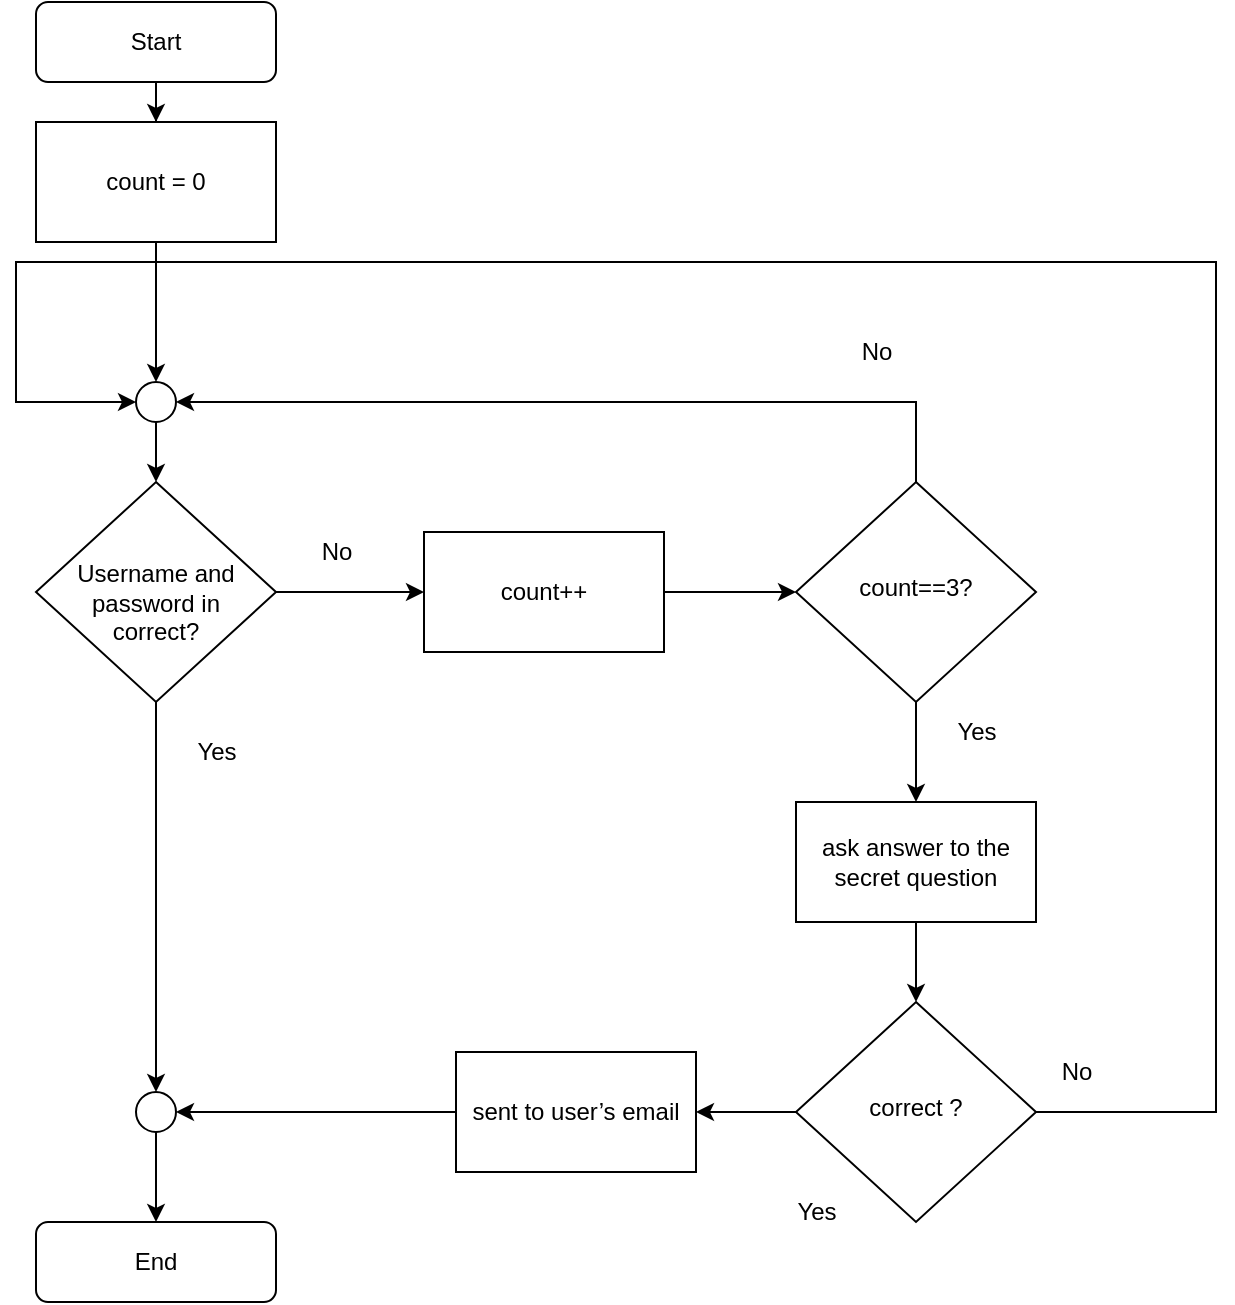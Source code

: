 <mxfile version="20.0.4" type="device"><diagram id="C5RBs43oDa-KdzZeNtuy" name="Page-1"><mxGraphModel dx="1116" dy="855" grid="1" gridSize="10" guides="1" tooltips="1" connect="1" arrows="1" fold="1" page="1" pageScale="1" pageWidth="827" pageHeight="1169" math="0" shadow="0"><root><mxCell id="WIyWlLk6GJQsqaUBKTNV-0"/><mxCell id="WIyWlLk6GJQsqaUBKTNV-1" parent="WIyWlLk6GJQsqaUBKTNV-0"/><mxCell id="paE56CdjA2b-LwvNJZ0A-10" value="" style="edgeStyle=orthogonalEdgeStyle;rounded=0;orthogonalLoop=1;jettySize=auto;html=1;" edge="1" parent="WIyWlLk6GJQsqaUBKTNV-1" source="WIyWlLk6GJQsqaUBKTNV-3" target="paE56CdjA2b-LwvNJZ0A-9"><mxGeometry relative="1" as="geometry"/></mxCell><mxCell id="WIyWlLk6GJQsqaUBKTNV-3" value="Start" style="rounded=1;whiteSpace=wrap;html=1;fontSize=12;glass=0;strokeWidth=1;shadow=0;" parent="WIyWlLk6GJQsqaUBKTNV-1" vertex="1"><mxGeometry x="160" y="30" width="120" height="40" as="geometry"/></mxCell><mxCell id="paE56CdjA2b-LwvNJZ0A-4" style="edgeStyle=orthogonalEdgeStyle;rounded=0;orthogonalLoop=1;jettySize=auto;html=1;entryX=0.5;entryY=0;entryDx=0;entryDy=0;entryPerimeter=0;" edge="1" parent="WIyWlLk6GJQsqaUBKTNV-1" source="WIyWlLk6GJQsqaUBKTNV-6" target="paE56CdjA2b-LwvNJZ0A-2"><mxGeometry relative="1" as="geometry"/></mxCell><mxCell id="paE56CdjA2b-LwvNJZ0A-7" style="edgeStyle=orthogonalEdgeStyle;rounded=0;orthogonalLoop=1;jettySize=auto;html=1;entryX=0;entryY=0.5;entryDx=0;entryDy=0;" edge="1" parent="WIyWlLk6GJQsqaUBKTNV-1" source="WIyWlLk6GJQsqaUBKTNV-6" target="paE56CdjA2b-LwvNJZ0A-6"><mxGeometry relative="1" as="geometry"/></mxCell><mxCell id="WIyWlLk6GJQsqaUBKTNV-6" value="&lt;div style=&quot;&quot;&gt;&lt;span style=&quot;background-color: initial;&quot;&gt;&lt;br&gt;Username and password in correct?&lt;/span&gt;&lt;/div&gt;" style="rhombus;whiteSpace=wrap;html=1;shadow=0;fontFamily=Helvetica;fontSize=12;align=center;strokeWidth=1;spacing=6;spacingTop=-4;" parent="WIyWlLk6GJQsqaUBKTNV-1" vertex="1"><mxGeometry x="160" y="270" width="120" height="110" as="geometry"/></mxCell><mxCell id="paE56CdjA2b-LwvNJZ0A-1" value="End" style="rounded=1;whiteSpace=wrap;html=1;fontSize=12;glass=0;strokeWidth=1;shadow=0;" vertex="1" parent="WIyWlLk6GJQsqaUBKTNV-1"><mxGeometry x="160" y="640" width="120" height="40" as="geometry"/></mxCell><mxCell id="paE56CdjA2b-LwvNJZ0A-3" value="" style="edgeStyle=orthogonalEdgeStyle;rounded=0;orthogonalLoop=1;jettySize=auto;html=1;" edge="1" parent="WIyWlLk6GJQsqaUBKTNV-1" source="paE56CdjA2b-LwvNJZ0A-2" target="paE56CdjA2b-LwvNJZ0A-1"><mxGeometry relative="1" as="geometry"/></mxCell><mxCell id="paE56CdjA2b-LwvNJZ0A-2" value="" style="verticalLabelPosition=bottom;verticalAlign=top;html=1;shape=mxgraph.flowchart.on-page_reference;" vertex="1" parent="WIyWlLk6GJQsqaUBKTNV-1"><mxGeometry x="210" y="575" width="20" height="20" as="geometry"/></mxCell><mxCell id="paE56CdjA2b-LwvNJZ0A-5" value="Yes&lt;br&gt;" style="text;html=1;align=center;verticalAlign=middle;resizable=0;points=[];autosize=1;strokeColor=none;fillColor=none;" vertex="1" parent="WIyWlLk6GJQsqaUBKTNV-1"><mxGeometry x="230" y="390" width="40" height="30" as="geometry"/></mxCell><mxCell id="paE56CdjA2b-LwvNJZ0A-13" style="edgeStyle=orthogonalEdgeStyle;rounded=0;orthogonalLoop=1;jettySize=auto;html=1;entryX=0;entryY=0.5;entryDx=0;entryDy=0;" edge="1" parent="WIyWlLk6GJQsqaUBKTNV-1" source="paE56CdjA2b-LwvNJZ0A-6" target="paE56CdjA2b-LwvNJZ0A-12"><mxGeometry relative="1" as="geometry"/></mxCell><mxCell id="paE56CdjA2b-LwvNJZ0A-6" value="count++" style="rounded=0;whiteSpace=wrap;html=1;" vertex="1" parent="WIyWlLk6GJQsqaUBKTNV-1"><mxGeometry x="354" y="295" width="120" height="60" as="geometry"/></mxCell><mxCell id="paE56CdjA2b-LwvNJZ0A-8" value="No" style="text;html=1;align=center;verticalAlign=middle;resizable=0;points=[];autosize=1;strokeColor=none;fillColor=none;" vertex="1" parent="WIyWlLk6GJQsqaUBKTNV-1"><mxGeometry x="290" y="290" width="40" height="30" as="geometry"/></mxCell><mxCell id="paE56CdjA2b-LwvNJZ0A-15" style="edgeStyle=orthogonalEdgeStyle;rounded=0;orthogonalLoop=1;jettySize=auto;html=1;entryX=0.5;entryY=0;entryDx=0;entryDy=0;entryPerimeter=0;" edge="1" parent="WIyWlLk6GJQsqaUBKTNV-1" source="paE56CdjA2b-LwvNJZ0A-9" target="paE56CdjA2b-LwvNJZ0A-14"><mxGeometry relative="1" as="geometry"/></mxCell><mxCell id="paE56CdjA2b-LwvNJZ0A-9" value="count = 0" style="rounded=0;whiteSpace=wrap;html=1;" vertex="1" parent="WIyWlLk6GJQsqaUBKTNV-1"><mxGeometry x="160" y="90" width="120" height="60" as="geometry"/></mxCell><mxCell id="paE56CdjA2b-LwvNJZ0A-17" style="edgeStyle=orthogonalEdgeStyle;rounded=0;orthogonalLoop=1;jettySize=auto;html=1;entryX=1;entryY=0.5;entryDx=0;entryDy=0;entryPerimeter=0;" edge="1" parent="WIyWlLk6GJQsqaUBKTNV-1" source="paE56CdjA2b-LwvNJZ0A-12" target="paE56CdjA2b-LwvNJZ0A-14"><mxGeometry relative="1" as="geometry"><Array as="points"><mxPoint x="600" y="230"/></Array></mxGeometry></mxCell><mxCell id="paE56CdjA2b-LwvNJZ0A-20" style="edgeStyle=orthogonalEdgeStyle;rounded=0;orthogonalLoop=1;jettySize=auto;html=1;entryX=0.5;entryY=0;entryDx=0;entryDy=0;" edge="1" parent="WIyWlLk6GJQsqaUBKTNV-1" source="paE56CdjA2b-LwvNJZ0A-12" target="paE56CdjA2b-LwvNJZ0A-19"><mxGeometry relative="1" as="geometry"/></mxCell><mxCell id="paE56CdjA2b-LwvNJZ0A-12" value="&lt;div style=&quot;&quot;&gt;count==3?&lt;/div&gt;" style="rhombus;whiteSpace=wrap;html=1;shadow=0;fontFamily=Helvetica;fontSize=12;align=center;strokeWidth=1;spacing=6;spacingTop=-4;" vertex="1" parent="WIyWlLk6GJQsqaUBKTNV-1"><mxGeometry x="540" y="270" width="120" height="110" as="geometry"/></mxCell><mxCell id="paE56CdjA2b-LwvNJZ0A-16" style="edgeStyle=orthogonalEdgeStyle;rounded=0;orthogonalLoop=1;jettySize=auto;html=1;exitX=0.5;exitY=1;exitDx=0;exitDy=0;exitPerimeter=0;entryX=0.5;entryY=0;entryDx=0;entryDy=0;" edge="1" parent="WIyWlLk6GJQsqaUBKTNV-1" source="paE56CdjA2b-LwvNJZ0A-14" target="WIyWlLk6GJQsqaUBKTNV-6"><mxGeometry relative="1" as="geometry"/></mxCell><mxCell id="paE56CdjA2b-LwvNJZ0A-14" value="" style="verticalLabelPosition=bottom;verticalAlign=top;html=1;shape=mxgraph.flowchart.on-page_reference;" vertex="1" parent="WIyWlLk6GJQsqaUBKTNV-1"><mxGeometry x="210" y="220" width="20" height="20" as="geometry"/></mxCell><mxCell id="paE56CdjA2b-LwvNJZ0A-18" value="No" style="text;html=1;align=center;verticalAlign=middle;resizable=0;points=[];autosize=1;strokeColor=none;fillColor=none;" vertex="1" parent="WIyWlLk6GJQsqaUBKTNV-1"><mxGeometry x="560" y="190" width="40" height="30" as="geometry"/></mxCell><mxCell id="paE56CdjA2b-LwvNJZ0A-23" style="edgeStyle=orthogonalEdgeStyle;rounded=0;orthogonalLoop=1;jettySize=auto;html=1;entryX=0.5;entryY=0;entryDx=0;entryDy=0;" edge="1" parent="WIyWlLk6GJQsqaUBKTNV-1" source="paE56CdjA2b-LwvNJZ0A-19" target="paE56CdjA2b-LwvNJZ0A-22"><mxGeometry relative="1" as="geometry"/></mxCell><mxCell id="paE56CdjA2b-LwvNJZ0A-19" value="ask answer to the secret question" style="rounded=0;whiteSpace=wrap;html=1;" vertex="1" parent="WIyWlLk6GJQsqaUBKTNV-1"><mxGeometry x="540" y="430" width="120" height="60" as="geometry"/></mxCell><mxCell id="paE56CdjA2b-LwvNJZ0A-21" value="Yes&lt;br&gt;" style="text;html=1;align=center;verticalAlign=middle;resizable=0;points=[];autosize=1;strokeColor=none;fillColor=none;" vertex="1" parent="WIyWlLk6GJQsqaUBKTNV-1"><mxGeometry x="610" y="380" width="40" height="30" as="geometry"/></mxCell><mxCell id="paE56CdjA2b-LwvNJZ0A-26" style="edgeStyle=orthogonalEdgeStyle;rounded=0;orthogonalLoop=1;jettySize=auto;html=1;entryX=0;entryY=0.5;entryDx=0;entryDy=0;entryPerimeter=0;" edge="1" parent="WIyWlLk6GJQsqaUBKTNV-1" source="paE56CdjA2b-LwvNJZ0A-22" target="paE56CdjA2b-LwvNJZ0A-14"><mxGeometry relative="1" as="geometry"><Array as="points"><mxPoint x="750" y="585"/><mxPoint x="750" y="160"/><mxPoint x="150" y="160"/><mxPoint x="150" y="230"/></Array></mxGeometry></mxCell><mxCell id="paE56CdjA2b-LwvNJZ0A-28" value="" style="edgeStyle=orthogonalEdgeStyle;rounded=0;orthogonalLoop=1;jettySize=auto;html=1;" edge="1" parent="WIyWlLk6GJQsqaUBKTNV-1" source="paE56CdjA2b-LwvNJZ0A-22" target="paE56CdjA2b-LwvNJZ0A-27"><mxGeometry relative="1" as="geometry"/></mxCell><mxCell id="paE56CdjA2b-LwvNJZ0A-22" value="correct ?" style="rhombus;whiteSpace=wrap;html=1;shadow=0;fontFamily=Helvetica;fontSize=12;align=center;strokeWidth=1;spacing=6;spacingTop=-4;" vertex="1" parent="WIyWlLk6GJQsqaUBKTNV-1"><mxGeometry x="540" y="530" width="120" height="110" as="geometry"/></mxCell><mxCell id="paE56CdjA2b-LwvNJZ0A-24" value="Yes&lt;br&gt;" style="text;html=1;align=center;verticalAlign=middle;resizable=0;points=[];autosize=1;strokeColor=none;fillColor=none;" vertex="1" parent="WIyWlLk6GJQsqaUBKTNV-1"><mxGeometry x="530" y="620" width="40" height="30" as="geometry"/></mxCell><mxCell id="paE56CdjA2b-LwvNJZ0A-25" value="No" style="text;html=1;align=center;verticalAlign=middle;resizable=0;points=[];autosize=1;strokeColor=none;fillColor=none;" vertex="1" parent="WIyWlLk6GJQsqaUBKTNV-1"><mxGeometry x="660" y="550" width="40" height="30" as="geometry"/></mxCell><mxCell id="paE56CdjA2b-LwvNJZ0A-29" style="edgeStyle=orthogonalEdgeStyle;rounded=0;orthogonalLoop=1;jettySize=auto;html=1;entryX=1;entryY=0.5;entryDx=0;entryDy=0;entryPerimeter=0;" edge="1" parent="WIyWlLk6GJQsqaUBKTNV-1" source="paE56CdjA2b-LwvNJZ0A-27" target="paE56CdjA2b-LwvNJZ0A-2"><mxGeometry relative="1" as="geometry"/></mxCell><mxCell id="paE56CdjA2b-LwvNJZ0A-27" value="sent to user’s email" style="rounded=0;whiteSpace=wrap;html=1;" vertex="1" parent="WIyWlLk6GJQsqaUBKTNV-1"><mxGeometry x="370" y="555" width="120" height="60" as="geometry"/></mxCell></root></mxGraphModel></diagram></mxfile>